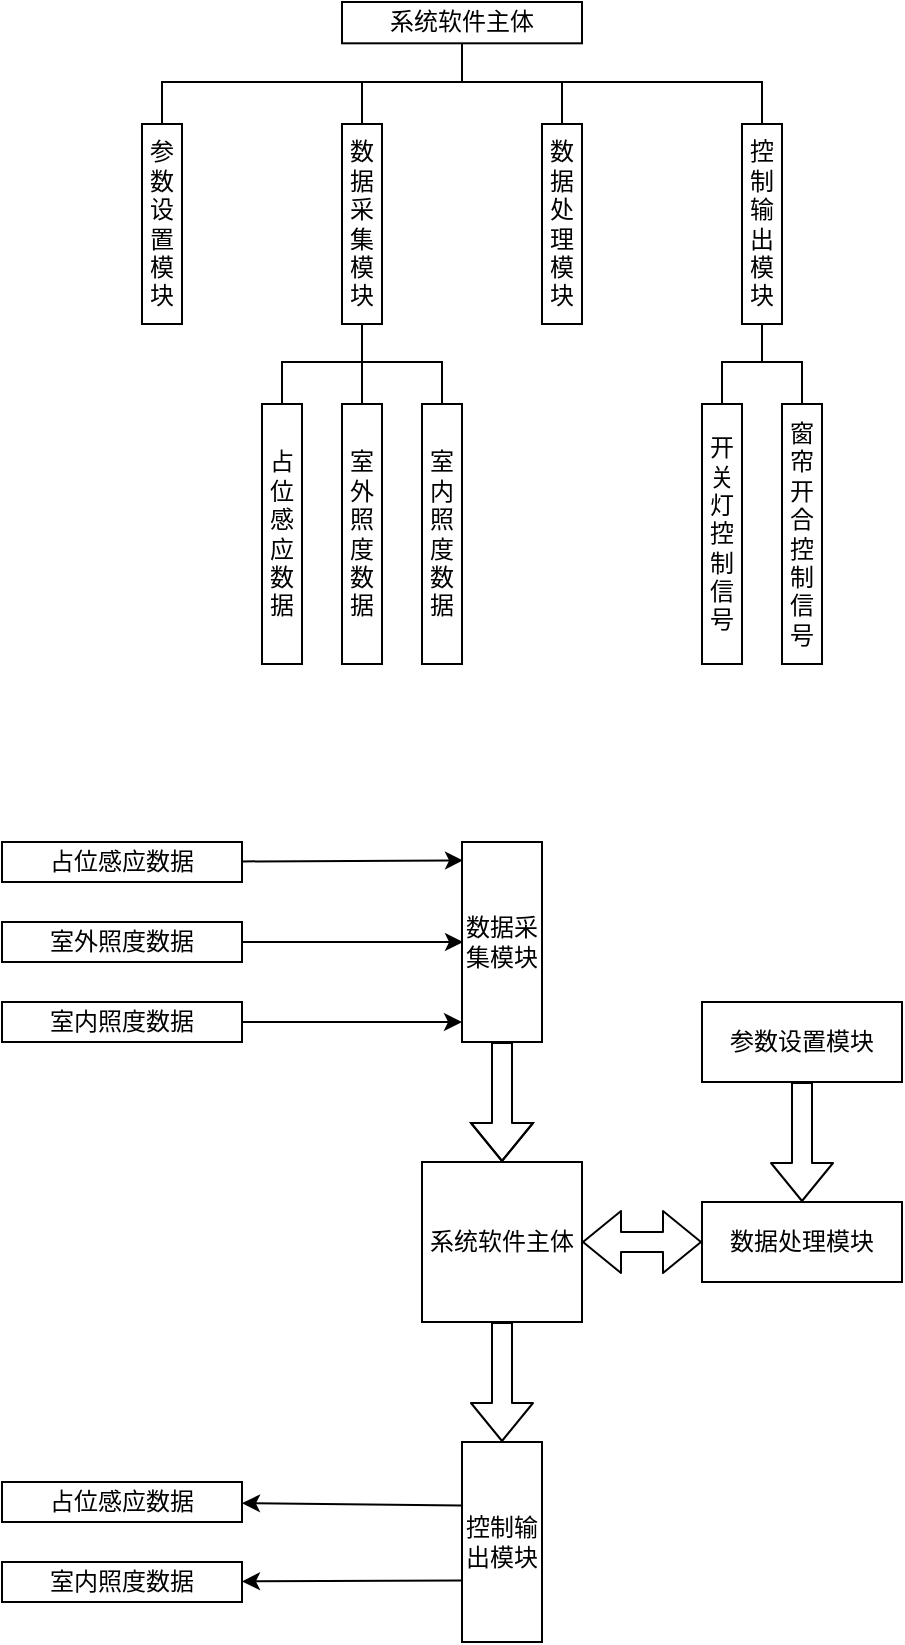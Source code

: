 <mxfile version="12.6.4" type="github">
  <diagram id="VCMJeSt8Zb4wS6YQNSat" name="Page-1">
    <mxGraphModel dx="977" dy="625" grid="1" gridSize="10" guides="0" tooltips="1" connect="0" arrows="1" fold="1" page="1" pageScale="1" pageWidth="827" pageHeight="1169" math="0" shadow="0">
      <root>
        <mxCell id="0"/>
        <mxCell id="1" parent="0"/>
        <mxCell id="QRuNdLmb7O2Hff4JxLJB-3" value="" style="group" vertex="1" connectable="0" parent="1">
          <mxGeometry x="340" y="100" width="120" height="21" as="geometry"/>
        </mxCell>
        <mxCell id="QRuNdLmb7O2Hff4JxLJB-1" value="系统软件主体" style="rounded=0;whiteSpace=wrap;html=1;" vertex="1" parent="QRuNdLmb7O2Hff4JxLJB-3">
          <mxGeometry width="120" height="20.656" as="geometry"/>
        </mxCell>
        <mxCell id="QRuNdLmb7O2Hff4JxLJB-23" value="" style="edgeStyle=orthogonalEdgeStyle;rounded=0;orthogonalLoop=1;jettySize=auto;html=1;endArrow=none;endFill=0;entryX=0.5;entryY=1;entryDx=0;entryDy=0;" edge="1" parent="1" source="QRuNdLmb7O2Hff4JxLJB-11" target="QRuNdLmb7O2Hff4JxLJB-1">
          <mxGeometry relative="1" as="geometry">
            <mxPoint x="350" y="81" as="targetPoint"/>
            <Array as="points">
              <mxPoint x="350" y="140"/>
              <mxPoint x="400" y="140"/>
            </Array>
          </mxGeometry>
        </mxCell>
        <mxCell id="QRuNdLmb7O2Hff4JxLJB-11" value="数据采集模块" style="rounded=0;whiteSpace=wrap;html=1;" vertex="1" parent="1">
          <mxGeometry x="340" y="161" width="20" height="100" as="geometry"/>
        </mxCell>
        <mxCell id="QRuNdLmb7O2Hff4JxLJB-24" value="参数设置模块" style="rounded=0;whiteSpace=wrap;html=1;" vertex="1" parent="1">
          <mxGeometry x="240" y="161" width="20" height="100" as="geometry"/>
        </mxCell>
        <mxCell id="QRuNdLmb7O2Hff4JxLJB-21" value="" style="edgeStyle=orthogonalEdgeStyle;rounded=0;orthogonalLoop=1;jettySize=auto;html=1;endArrow=none;endFill=0;entryX=0.5;entryY=1;entryDx=0;entryDy=0;" edge="1" parent="1" source="QRuNdLmb7O2Hff4JxLJB-19" target="QRuNdLmb7O2Hff4JxLJB-1">
          <mxGeometry relative="1" as="geometry">
            <Array as="points">
              <mxPoint x="450" y="140"/>
              <mxPoint x="400" y="140"/>
            </Array>
          </mxGeometry>
        </mxCell>
        <mxCell id="QRuNdLmb7O2Hff4JxLJB-28" value="" style="edgeStyle=orthogonalEdgeStyle;rounded=0;orthogonalLoop=1;jettySize=auto;html=1;endArrow=none;endFill=0;exitX=0.5;exitY=1;exitDx=0;exitDy=0;" edge="1" parent="1" source="QRuNdLmb7O2Hff4JxLJB-1" target="QRuNdLmb7O2Hff4JxLJB-27">
          <mxGeometry relative="1" as="geometry">
            <Array as="points">
              <mxPoint x="400" y="140"/>
              <mxPoint x="550" y="140"/>
            </Array>
          </mxGeometry>
        </mxCell>
        <mxCell id="QRuNdLmb7O2Hff4JxLJB-19" value="数据处理模块" style="rounded=0;whiteSpace=wrap;html=1;" vertex="1" parent="1">
          <mxGeometry x="440" y="161" width="20" height="100" as="geometry"/>
        </mxCell>
        <mxCell id="QRuNdLmb7O2Hff4JxLJB-27" value="控制输出模块" style="rounded=0;whiteSpace=wrap;html=1;" vertex="1" parent="1">
          <mxGeometry x="540" y="161" width="20" height="100" as="geometry"/>
        </mxCell>
        <mxCell id="QRuNdLmb7O2Hff4JxLJB-26" value="" style="edgeStyle=orthogonalEdgeStyle;rounded=0;orthogonalLoop=1;jettySize=auto;html=1;endArrow=none;endFill=0;entryX=0.5;entryY=1;entryDx=0;entryDy=0;exitX=0.5;exitY=0;exitDx=0;exitDy=0;" edge="1" parent="1" source="QRuNdLmb7O2Hff4JxLJB-24" target="QRuNdLmb7O2Hff4JxLJB-1">
          <mxGeometry relative="1" as="geometry">
            <mxPoint x="360" y="171" as="sourcePoint"/>
            <mxPoint x="484" y="130" as="targetPoint"/>
            <Array as="points">
              <mxPoint x="250" y="140"/>
              <mxPoint x="400" y="140"/>
            </Array>
          </mxGeometry>
        </mxCell>
        <mxCell id="QRuNdLmb7O2Hff4JxLJB-29" value="开关灯控制信号" style="rounded=0;whiteSpace=wrap;html=1;collapsible=0;" vertex="1" parent="1">
          <mxGeometry x="520" y="301" width="20" height="130" as="geometry"/>
        </mxCell>
        <mxCell id="QRuNdLmb7O2Hff4JxLJB-30" value="窗帘开合控制信号" style="rounded=0;whiteSpace=wrap;html=1;connectable=0;" vertex="1" parent="1">
          <mxGeometry x="560" y="301" width="20" height="130" as="geometry"/>
        </mxCell>
        <mxCell id="QRuNdLmb7O2Hff4JxLJB-31" value="" style="endArrow=none;html=1;entryX=0.5;entryY=1;entryDx=0;entryDy=0;exitX=0.5;exitY=0;exitDx=0;exitDy=0;rounded=0;" edge="1" parent="1" source="QRuNdLmb7O2Hff4JxLJB-29" target="QRuNdLmb7O2Hff4JxLJB-27">
          <mxGeometry width="50" height="50" relative="1" as="geometry">
            <mxPoint x="240" y="490" as="sourcePoint"/>
            <mxPoint x="290" y="440" as="targetPoint"/>
            <Array as="points">
              <mxPoint x="530" y="280"/>
              <mxPoint x="550" y="280"/>
            </Array>
          </mxGeometry>
        </mxCell>
        <mxCell id="QRuNdLmb7O2Hff4JxLJB-33" value="" style="endArrow=none;html=1;entryX=0.5;entryY=1;entryDx=0;entryDy=0;rounded=0;exitX=0.5;exitY=0;exitDx=0;exitDy=0;" edge="1" parent="1" source="QRuNdLmb7O2Hff4JxLJB-30" target="QRuNdLmb7O2Hff4JxLJB-27">
          <mxGeometry width="50" height="50" relative="1" as="geometry">
            <mxPoint x="570" y="300" as="sourcePoint"/>
            <mxPoint x="620" y="250" as="targetPoint"/>
            <Array as="points">
              <mxPoint x="570" y="280"/>
              <mxPoint x="550" y="280"/>
            </Array>
          </mxGeometry>
        </mxCell>
        <mxCell id="QRuNdLmb7O2Hff4JxLJB-36" value="室外照度数据" style="rounded=0;whiteSpace=wrap;html=1;" vertex="1" parent="1">
          <mxGeometry x="340" y="301" width="20" height="130" as="geometry"/>
        </mxCell>
        <mxCell id="QRuNdLmb7O2Hff4JxLJB-40" value="占位感应数据" style="rounded=0;whiteSpace=wrap;html=1;" vertex="1" parent="1">
          <mxGeometry x="300" y="301" width="20" height="130" as="geometry"/>
        </mxCell>
        <mxCell id="QRuNdLmb7O2Hff4JxLJB-37" value="室内照度数据" style="rounded=0;whiteSpace=wrap;html=1;" vertex="1" parent="1">
          <mxGeometry x="380" y="301" width="20" height="130" as="geometry"/>
        </mxCell>
        <mxCell id="QRuNdLmb7O2Hff4JxLJB-38" value="" style="endArrow=none;html=1;entryX=0.5;entryY=1;entryDx=0;entryDy=0;exitX=0.5;exitY=0;exitDx=0;exitDy=0;rounded=0;" edge="1" parent="1" source="QRuNdLmb7O2Hff4JxLJB-40">
          <mxGeometry width="50" height="50" relative="1" as="geometry">
            <mxPoint x="40" y="490" as="sourcePoint"/>
            <mxPoint x="350" y="261" as="targetPoint"/>
            <Array as="points">
              <mxPoint x="310" y="280"/>
              <mxPoint x="350" y="280"/>
            </Array>
          </mxGeometry>
        </mxCell>
        <mxCell id="QRuNdLmb7O2Hff4JxLJB-39" value="" style="endArrow=none;html=1;rounded=0;exitX=0.5;exitY=0;exitDx=0;exitDy=0;entryX=0.5;entryY=1;entryDx=0;entryDy=0;" edge="1" parent="1" source="QRuNdLmb7O2Hff4JxLJB-37" target="QRuNdLmb7O2Hff4JxLJB-11">
          <mxGeometry width="50" height="50" relative="1" as="geometry">
            <mxPoint x="370" y="300" as="sourcePoint"/>
            <mxPoint x="350" y="261" as="targetPoint"/>
            <Array as="points">
              <mxPoint x="390" y="280"/>
              <mxPoint x="350" y="280"/>
            </Array>
          </mxGeometry>
        </mxCell>
        <mxCell id="QRuNdLmb7O2Hff4JxLJB-43" value="" style="endArrow=none;html=1;entryX=0.5;entryY=1;entryDx=0;entryDy=0;exitX=0.5;exitY=0;exitDx=0;exitDy=0;" edge="1" parent="1" source="QRuNdLmb7O2Hff4JxLJB-36" target="QRuNdLmb7O2Hff4JxLJB-11">
          <mxGeometry width="50" height="50" relative="1" as="geometry">
            <mxPoint x="240" y="500" as="sourcePoint"/>
            <mxPoint x="290" y="450" as="targetPoint"/>
          </mxGeometry>
        </mxCell>
        <mxCell id="QRuNdLmb7O2Hff4JxLJB-96" value="参数设置模块" style="rounded=0;whiteSpace=wrap;html=1;" vertex="1" parent="1">
          <mxGeometry x="520" y="600" width="100" height="40" as="geometry"/>
        </mxCell>
        <mxCell id="QRuNdLmb7O2Hff4JxLJB-97" value="系统软件主体" style="rounded=0;whiteSpace=wrap;html=1;" vertex="1" parent="1">
          <mxGeometry x="380" y="680" width="80" height="80" as="geometry"/>
        </mxCell>
        <mxCell id="QRuNdLmb7O2Hff4JxLJB-99" value="数据采集模块" style="rounded=0;whiteSpace=wrap;html=1;" vertex="1" parent="1">
          <mxGeometry x="400" y="520" width="40" height="100" as="geometry"/>
        </mxCell>
        <mxCell id="QRuNdLmb7O2Hff4JxLJB-101" value="" style="shape=flexArrow;endArrow=classic;html=1;" edge="1" parent="1" source="QRuNdLmb7O2Hff4JxLJB-99" target="QRuNdLmb7O2Hff4JxLJB-97">
          <mxGeometry width="50" height="50" relative="1" as="geometry">
            <mxPoint x="330" y="670" as="sourcePoint"/>
            <mxPoint x="420" y="670" as="targetPoint"/>
            <Array as="points">
              <mxPoint x="420" y="650"/>
            </Array>
          </mxGeometry>
        </mxCell>
        <mxCell id="QRuNdLmb7O2Hff4JxLJB-102" value="" style="shape=flexArrow;endArrow=classic;html=1;" edge="1" parent="1" source="QRuNdLmb7O2Hff4JxLJB-96" target="QRuNdLmb7O2Hff4JxLJB-103">
          <mxGeometry width="50" height="50" relative="1" as="geometry">
            <mxPoint x="320" y="750" as="sourcePoint"/>
            <mxPoint x="370" y="700" as="targetPoint"/>
            <Array as="points"/>
          </mxGeometry>
        </mxCell>
        <mxCell id="QRuNdLmb7O2Hff4JxLJB-103" value="数据处理模块" style="rounded=0;whiteSpace=wrap;html=1;" vertex="1" parent="1">
          <mxGeometry x="520" y="700" width="100" height="40" as="geometry"/>
        </mxCell>
        <mxCell id="QRuNdLmb7O2Hff4JxLJB-104" value="" style="shape=flexArrow;endArrow=classic;startArrow=classic;html=1;" edge="1" parent="1" source="QRuNdLmb7O2Hff4JxLJB-97" target="QRuNdLmb7O2Hff4JxLJB-103">
          <mxGeometry width="50" height="50" relative="1" as="geometry">
            <mxPoint x="160" y="900" as="sourcePoint"/>
            <mxPoint x="500" y="713" as="targetPoint"/>
          </mxGeometry>
        </mxCell>
        <mxCell id="QRuNdLmb7O2Hff4JxLJB-105" value="控制输出模块" style="rounded=0;whiteSpace=wrap;html=1;" vertex="1" parent="1">
          <mxGeometry x="400" y="820" width="40" height="100" as="geometry"/>
        </mxCell>
        <mxCell id="QRuNdLmb7O2Hff4JxLJB-106" value="" style="shape=flexArrow;endArrow=classic;html=1;" edge="1" parent="1" source="QRuNdLmb7O2Hff4JxLJB-97" target="QRuNdLmb7O2Hff4JxLJB-105">
          <mxGeometry width="50" height="50" relative="1" as="geometry">
            <mxPoint x="270" y="720" as="sourcePoint"/>
            <mxPoint x="350" y="720" as="targetPoint"/>
            <Array as="points"/>
          </mxGeometry>
        </mxCell>
        <mxCell id="QRuNdLmb7O2Hff4JxLJB-110" value="室外照度数据" style="rounded=0;whiteSpace=wrap;html=1;" vertex="1" parent="1">
          <mxGeometry x="170" y="560" width="120" height="20" as="geometry"/>
        </mxCell>
        <mxCell id="QRuNdLmb7O2Hff4JxLJB-111" value="占位感应数据" style="rounded=0;whiteSpace=wrap;html=1;" vertex="1" parent="1">
          <mxGeometry x="170" y="520" width="120" height="20" as="geometry"/>
        </mxCell>
        <mxCell id="QRuNdLmb7O2Hff4JxLJB-112" value="室内照度数据" style="rounded=0;whiteSpace=wrap;html=1;" vertex="1" parent="1">
          <mxGeometry x="170" y="600" width="120" height="20" as="geometry"/>
        </mxCell>
        <mxCell id="QRuNdLmb7O2Hff4JxLJB-113" value="" style="endArrow=classic;html=1;entryX=0.013;entryY=0.092;entryDx=0;entryDy=0;entryPerimeter=0;" edge="1" parent="1" source="QRuNdLmb7O2Hff4JxLJB-111" target="QRuNdLmb7O2Hff4JxLJB-99">
          <mxGeometry width="50" height="50" relative="1" as="geometry">
            <mxPoint x="170" y="990" as="sourcePoint"/>
            <mxPoint x="380" y="528" as="targetPoint"/>
          </mxGeometry>
        </mxCell>
        <mxCell id="QRuNdLmb7O2Hff4JxLJB-114" value="" style="endArrow=classic;html=1;entryX=0.013;entryY=0.5;entryDx=0;entryDy=0;entryPerimeter=0;" edge="1" parent="1" source="QRuNdLmb7O2Hff4JxLJB-110" target="QRuNdLmb7O2Hff4JxLJB-99">
          <mxGeometry width="50" height="50" relative="1" as="geometry">
            <mxPoint x="290" y="600.519" as="sourcePoint"/>
            <mxPoint x="400.52" y="600" as="targetPoint"/>
          </mxGeometry>
        </mxCell>
        <mxCell id="QRuNdLmb7O2Hff4JxLJB-115" value="" style="endArrow=classic;html=1;entryX=0;entryY=0.9;entryDx=0;entryDy=0;entryPerimeter=0;" edge="1" parent="1" source="QRuNdLmb7O2Hff4JxLJB-112" target="QRuNdLmb7O2Hff4JxLJB-99">
          <mxGeometry width="50" height="50" relative="1" as="geometry">
            <mxPoint x="300" y="580" as="sourcePoint"/>
            <mxPoint x="410.52" y="580" as="targetPoint"/>
          </mxGeometry>
        </mxCell>
        <mxCell id="QRuNdLmb7O2Hff4JxLJB-119" value="占位感应数据" style="rounded=0;whiteSpace=wrap;html=1;" vertex="1" parent="1">
          <mxGeometry x="170" y="840" width="120" height="20" as="geometry"/>
        </mxCell>
        <mxCell id="QRuNdLmb7O2Hff4JxLJB-120" value="室内照度数据" style="rounded=0;whiteSpace=wrap;html=1;" vertex="1" parent="1">
          <mxGeometry x="170" y="880" width="120" height="20" as="geometry"/>
        </mxCell>
        <mxCell id="QRuNdLmb7O2Hff4JxLJB-121" value="" style="endArrow=classic;html=1;exitX=-0.008;exitY=0.317;exitDx=0;exitDy=0;exitPerimeter=0;" edge="1" parent="1" source="QRuNdLmb7O2Hff4JxLJB-105" target="QRuNdLmb7O2Hff4JxLJB-119">
          <mxGeometry width="50" height="50" relative="1" as="geometry">
            <mxPoint x="170" y="1311" as="sourcePoint"/>
            <mxPoint x="400" y="850" as="targetPoint"/>
          </mxGeometry>
        </mxCell>
        <mxCell id="QRuNdLmb7O2Hff4JxLJB-123" value="" style="endArrow=classic;html=1;exitX=-0.008;exitY=0.692;exitDx=0;exitDy=0;exitPerimeter=0;" edge="1" parent="1" source="QRuNdLmb7O2Hff4JxLJB-105" target="QRuNdLmb7O2Hff4JxLJB-120">
          <mxGeometry width="50" height="50" relative="1" as="geometry">
            <mxPoint x="370" y="890" as="sourcePoint"/>
            <mxPoint x="310" y="890" as="targetPoint"/>
          </mxGeometry>
        </mxCell>
      </root>
    </mxGraphModel>
  </diagram>
</mxfile>
